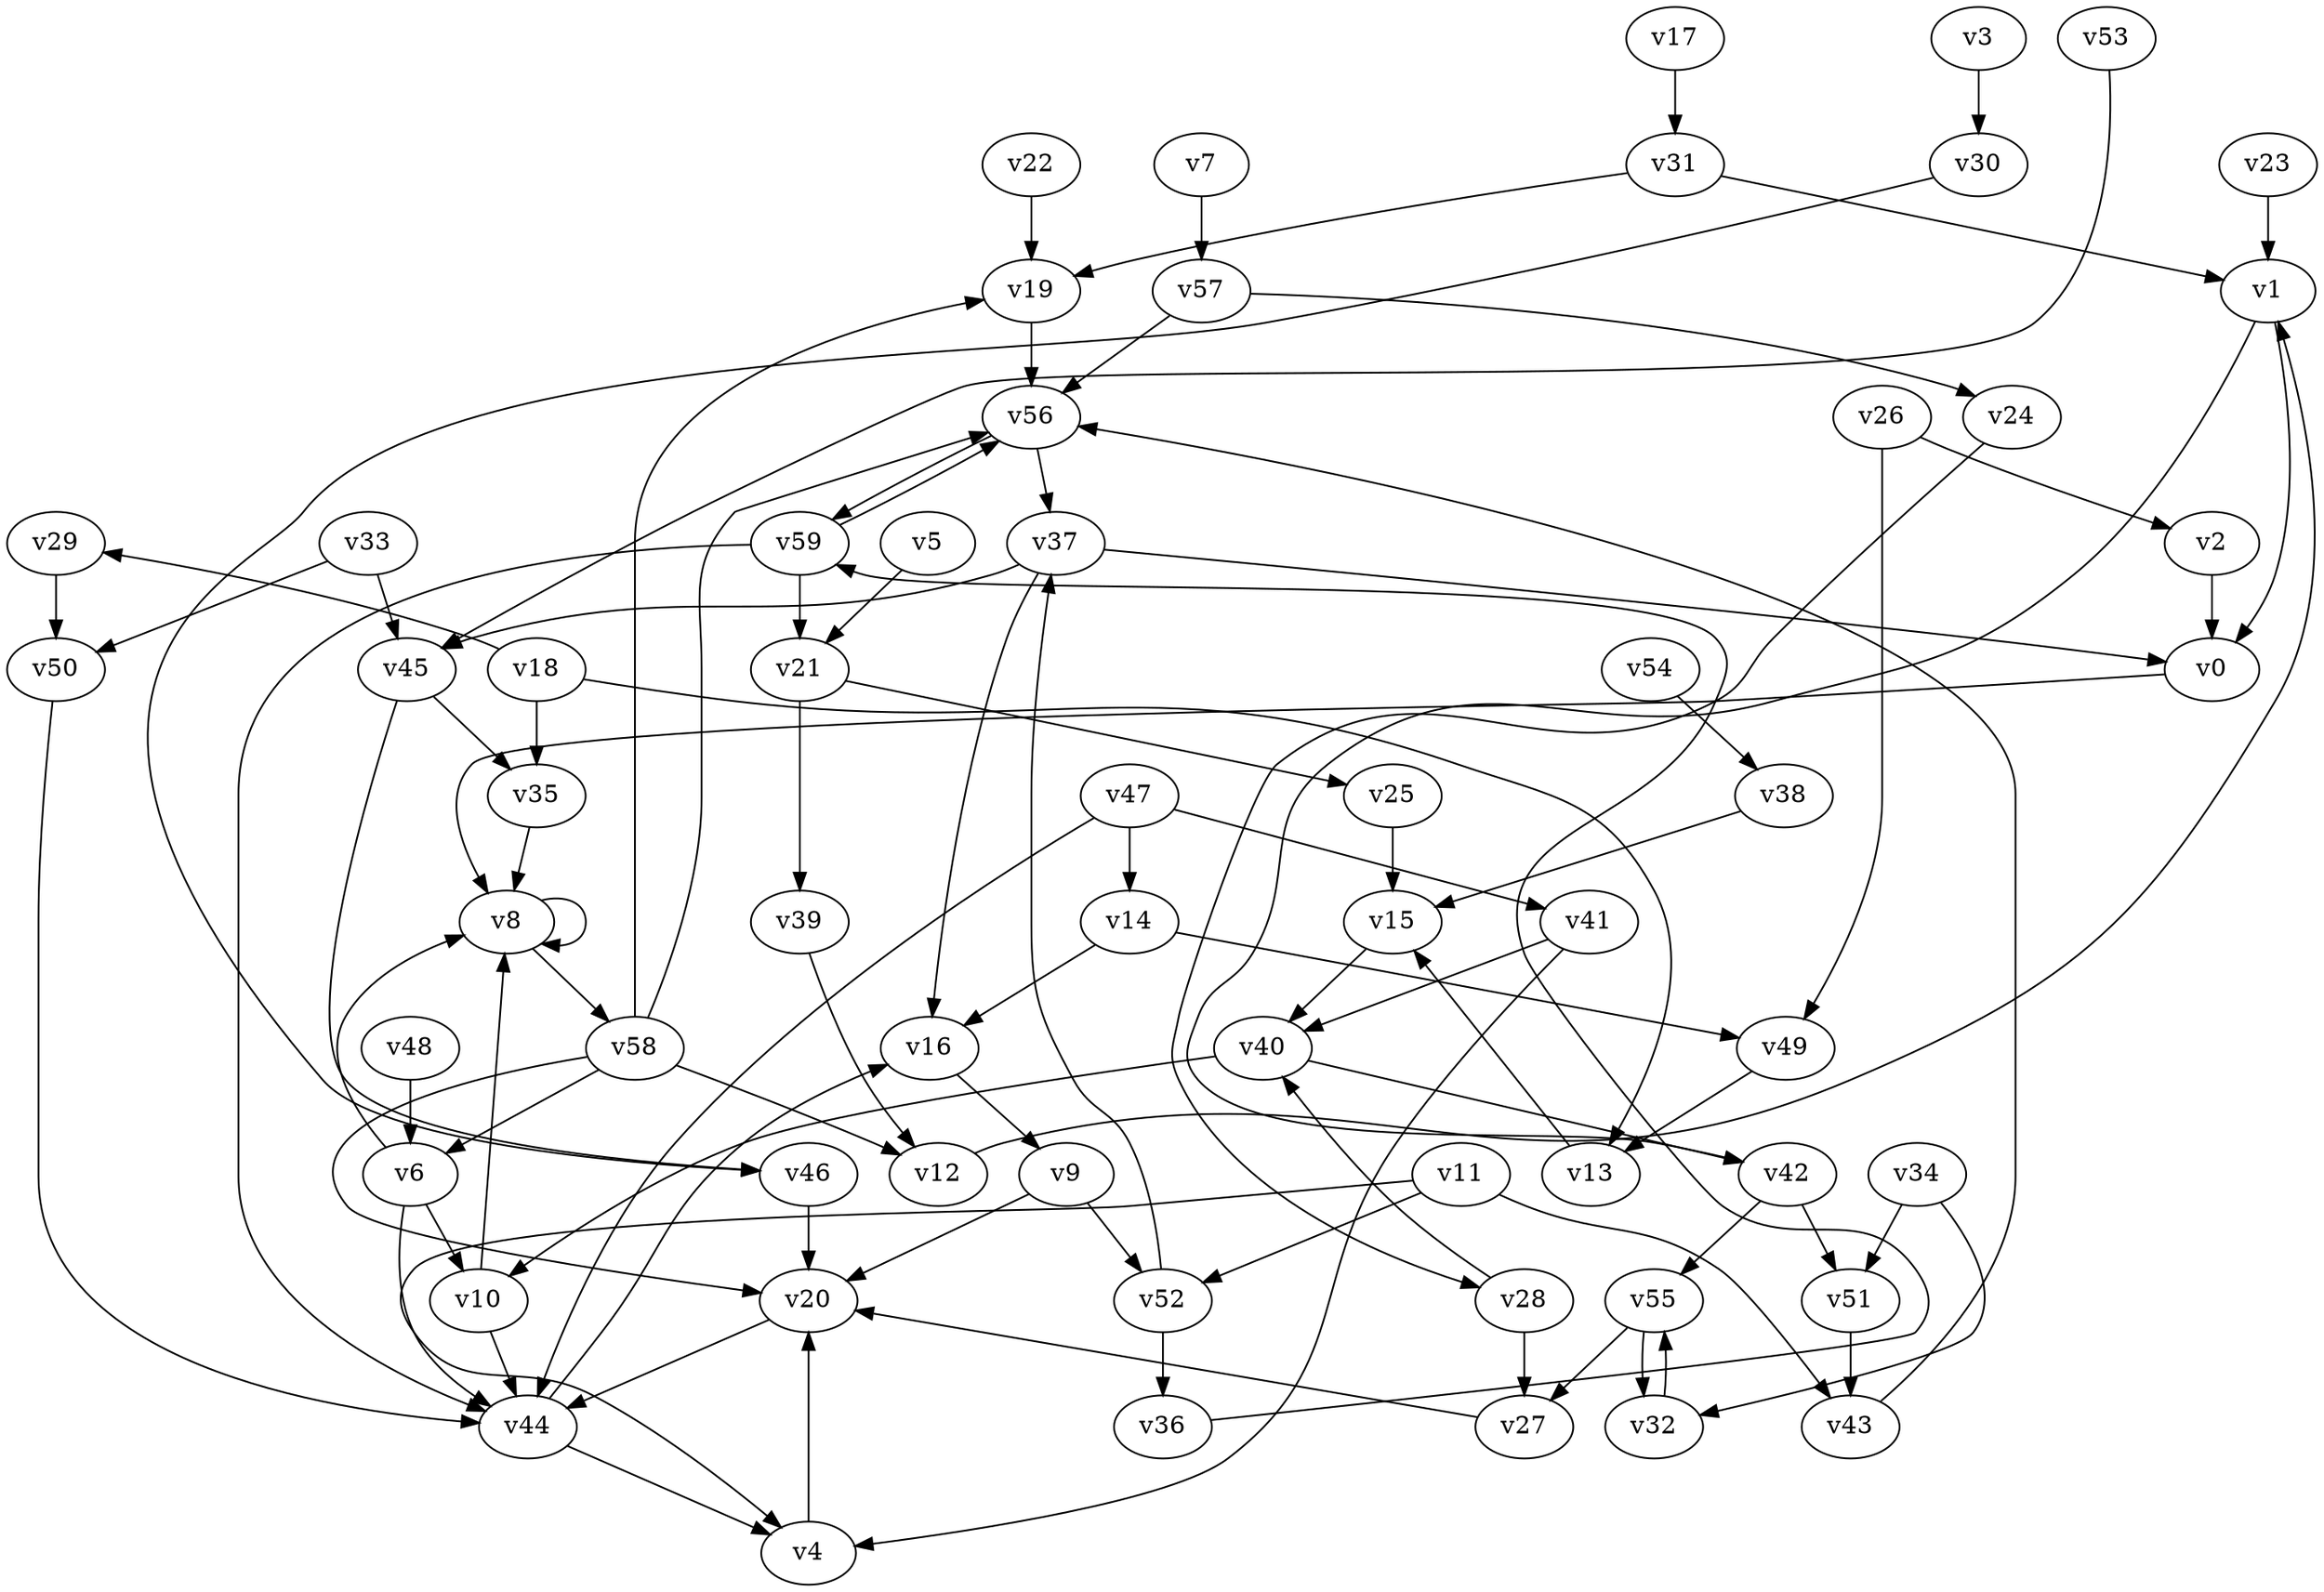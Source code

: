 // Benchmark game 80 - 60 vertices
// time_bound: 19
// targets: v3
digraph G {
    v0 [name="v0", player=0];
    v1 [name="v1", player=0];
    v2 [name="v2", player=1];
    v3 [name="v3", player=1, target=1];
    v4 [name="v4", player=0];
    v5 [name="v5", player=1];
    v6 [name="v6", player=0];
    v7 [name="v7", player=0];
    v8 [name="v8", player=0];
    v9 [name="v9", player=0];
    v10 [name="v10", player=0];
    v11 [name="v11", player=0];
    v12 [name="v12", player=1];
    v13 [name="v13", player=1];
    v14 [name="v14", player=1];
    v15 [name="v15", player=0];
    v16 [name="v16", player=0];
    v17 [name="v17", player=0];
    v18 [name="v18", player=0];
    v19 [name="v19", player=1];
    v20 [name="v20", player=0];
    v21 [name="v21", player=0];
    v22 [name="v22", player=0];
    v23 [name="v23", player=1];
    v24 [name="v24", player=1];
    v25 [name="v25", player=1];
    v26 [name="v26", player=0];
    v27 [name="v27", player=0];
    v28 [name="v28", player=0];
    v29 [name="v29", player=1];
    v30 [name="v30", player=0];
    v31 [name="v31", player=0];
    v32 [name="v32", player=1];
    v33 [name="v33", player=1];
    v34 [name="v34", player=1];
    v35 [name="v35", player=0];
    v36 [name="v36", player=1];
    v37 [name="v37", player=0];
    v38 [name="v38", player=1];
    v39 [name="v39", player=1];
    v40 [name="v40", player=0];
    v41 [name="v41", player=0];
    v42 [name="v42", player=0];
    v43 [name="v43", player=1];
    v44 [name="v44", player=0];
    v45 [name="v45", player=0];
    v46 [name="v46", player=0];
    v47 [name="v47", player=0];
    v48 [name="v48", player=0];
    v49 [name="v49", player=0];
    v50 [name="v50", player=0];
    v51 [name="v51", player=1];
    v52 [name="v52", player=0];
    v53 [name="v53", player=0];
    v54 [name="v54", player=1];
    v55 [name="v55", player=0];
    v56 [name="v56", player=0];
    v57 [name="v57", player=0];
    v58 [name="v58", player=1];
    v59 [name="v59", player=1];

    v0 -> v8 [constraint="t < 12"];
    v1 -> v42 [constraint="t mod 3 == 2"];
    v2 -> v0;
    v3 -> v30;
    v4 -> v20;
    v5 -> v21;
    v6 -> v44;
    v7 -> v57;
    v8 -> v58;
    v9 -> v20;
    v10 -> v44;
    v11 -> v4 [constraint="t >= 1"];
    v12 -> v1 [constraint="t < 9"];
    v13 -> v15 [constraint="t >= 2"];
    v14 -> v49;
    v15 -> v40;
    v16 -> v9;
    v17 -> v31;
    v18 -> v29 [constraint="t >= 4"];
    v19 -> v56;
    v20 -> v44;
    v21 -> v25;
    v22 -> v19;
    v23 -> v1;
    v24 -> v28 [constraint="t mod 4 == 0"];
    v25 -> v15;
    v26 -> v2;
    v27 -> v20 [constraint="t mod 4 == 1"];
    v28 -> v40 [constraint="t mod 2 == 1"];
    v29 -> v50;
    v30 -> v46 [constraint="t < 9"];
    v31 -> v1;
    v32 -> v55;
    v33 -> v50;
    v34 -> v32 [constraint="t < 11"];
    v35 -> v8;
    v36 -> v59 [constraint="t < 7"];
    v37 -> v0;
    v38 -> v15;
    v39 -> v12;
    v40 -> v42;
    v41 -> v40;
    v42 -> v51;
    v43 -> v56;
    v44 -> v16;
    v45 -> v46 [constraint="t mod 5 == 2"];
    v46 -> v20;
    v47 -> v41;
    v48 -> v6;
    v49 -> v13;
    v50 -> v44;
    v51 -> v43;
    v52 -> v36;
    v53 -> v45 [constraint="t mod 2 == 1"];
    v54 -> v38;
    v55 -> v32;
    v56 -> v37;
    v57 -> v56;
    v58 -> v20 [constraint="t < 14"];
    v59 -> v44;
    v9 -> v52;
    v26 -> v49;
    v55 -> v27;
    v18 -> v13;
    v8 -> v8;
    v47 -> v14;
    v37 -> v16;
    v57 -> v24;
    v6 -> v8;
    v6 -> v10;
    v45 -> v35;
    v37 -> v45;
    v59 -> v56;
    v34 -> v51;
    v41 -> v4;
    v42 -> v55;
    v58 -> v6;
    v21 -> v39;
    v18 -> v35;
    v59 -> v21;
    v14 -> v16;
    v1 -> v0;
    v44 -> v4;
    v11 -> v43;
    v28 -> v27;
    v47 -> v44;
    v58 -> v56;
    v10 -> v8;
    v58 -> v12;
    v52 -> v37;
    v33 -> v45;
    v58 -> v19;
    v31 -> v19;
    v11 -> v52;
    v56 -> v59;
    v40 -> v10;
}
